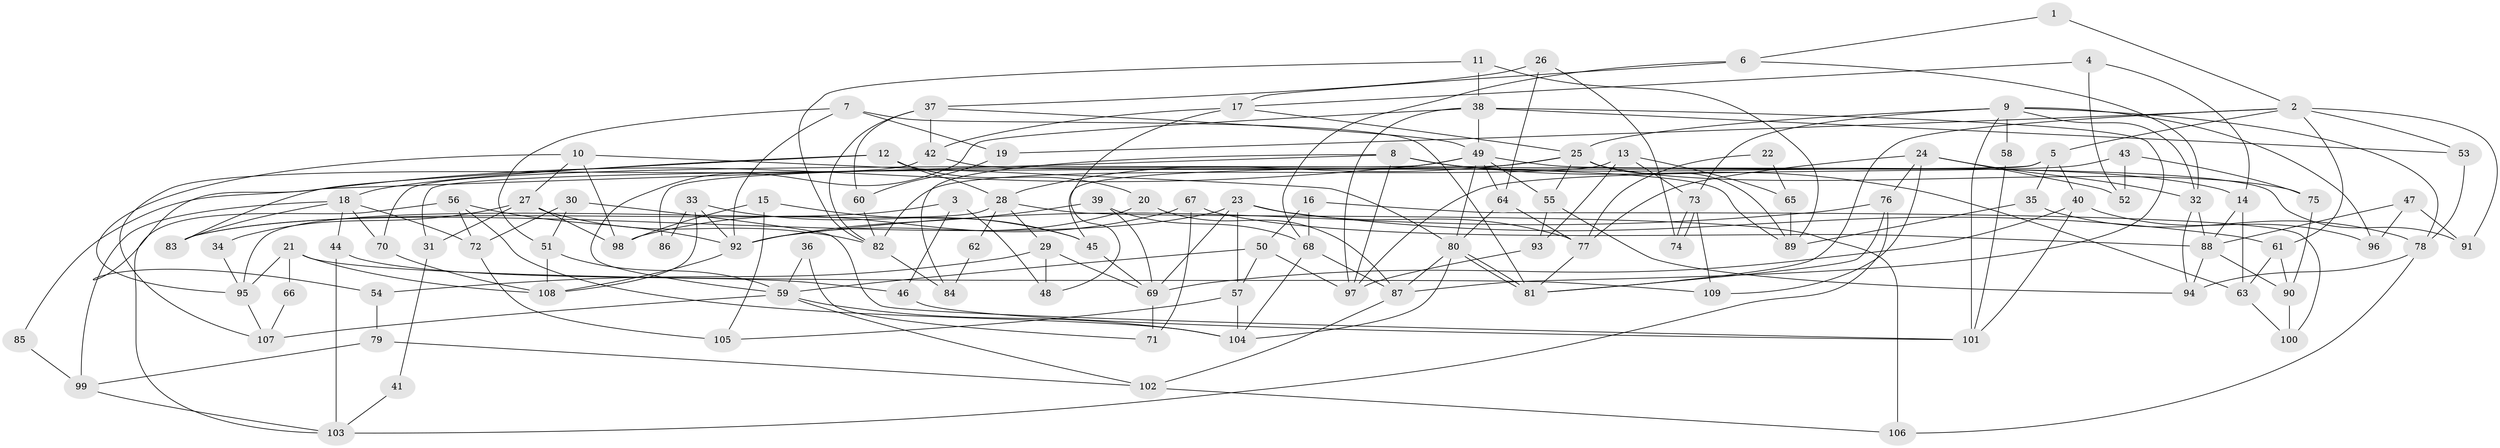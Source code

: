 // coarse degree distribution, {3: 0.22077922077922077, 10: 0.012987012987012988, 4: 0.2597402597402597, 6: 0.14285714285714285, 5: 0.2077922077922078, 2: 0.06493506493506493, 8: 0.025974025974025976, 7: 0.05194805194805195, 11: 0.012987012987012988}
// Generated by graph-tools (version 1.1) at 2025/37/03/04/25 23:37:13]
// undirected, 109 vertices, 218 edges
graph export_dot {
  node [color=gray90,style=filled];
  1;
  2;
  3;
  4;
  5;
  6;
  7;
  8;
  9;
  10;
  11;
  12;
  13;
  14;
  15;
  16;
  17;
  18;
  19;
  20;
  21;
  22;
  23;
  24;
  25;
  26;
  27;
  28;
  29;
  30;
  31;
  32;
  33;
  34;
  35;
  36;
  37;
  38;
  39;
  40;
  41;
  42;
  43;
  44;
  45;
  46;
  47;
  48;
  49;
  50;
  51;
  52;
  53;
  54;
  55;
  56;
  57;
  58;
  59;
  60;
  61;
  62;
  63;
  64;
  65;
  66;
  67;
  68;
  69;
  70;
  71;
  72;
  73;
  74;
  75;
  76;
  77;
  78;
  79;
  80;
  81;
  82;
  83;
  84;
  85;
  86;
  87;
  88;
  89;
  90;
  91;
  92;
  93;
  94;
  95;
  96;
  97;
  98;
  99;
  100;
  101;
  102;
  103;
  104;
  105;
  106;
  107;
  108;
  109;
  1 -- 2;
  1 -- 6;
  2 -- 5;
  2 -- 81;
  2 -- 19;
  2 -- 53;
  2 -- 61;
  2 -- 91;
  3 -- 46;
  3 -- 83;
  3 -- 48;
  4 -- 17;
  4 -- 14;
  4 -- 52;
  5 -- 35;
  5 -- 40;
  5 -- 31;
  5 -- 45;
  6 -- 32;
  6 -- 17;
  6 -- 68;
  7 -- 51;
  7 -- 92;
  7 -- 19;
  7 -- 81;
  8 -- 97;
  8 -- 63;
  8 -- 14;
  8 -- 54;
  8 -- 84;
  9 -- 25;
  9 -- 78;
  9 -- 32;
  9 -- 58;
  9 -- 73;
  9 -- 96;
  9 -- 101;
  10 -- 27;
  10 -- 80;
  10 -- 95;
  10 -- 98;
  11 -- 38;
  11 -- 89;
  11 -- 82;
  12 -- 20;
  12 -- 28;
  12 -- 18;
  12 -- 83;
  13 -- 82;
  13 -- 73;
  13 -- 65;
  13 -- 93;
  14 -- 88;
  14 -- 63;
  15 -- 45;
  15 -- 105;
  15 -- 98;
  16 -- 50;
  16 -- 68;
  16 -- 100;
  17 -- 48;
  17 -- 42;
  17 -- 25;
  18 -- 83;
  18 -- 44;
  18 -- 70;
  18 -- 72;
  18 -- 99;
  19 -- 60;
  20 -- 87;
  20 -- 92;
  21 -- 95;
  21 -- 109;
  21 -- 66;
  21 -- 108;
  22 -- 65;
  22 -- 77;
  23 -- 77;
  23 -- 61;
  23 -- 57;
  23 -- 69;
  23 -- 83;
  24 -- 32;
  24 -- 76;
  24 -- 52;
  24 -- 77;
  24 -- 109;
  25 -- 70;
  25 -- 28;
  25 -- 55;
  25 -- 75;
  25 -- 89;
  26 -- 37;
  26 -- 64;
  26 -- 74;
  27 -- 82;
  27 -- 98;
  27 -- 31;
  27 -- 34;
  28 -- 106;
  28 -- 29;
  28 -- 62;
  28 -- 95;
  29 -- 69;
  29 -- 48;
  29 -- 54;
  30 -- 51;
  30 -- 72;
  30 -- 101;
  31 -- 41;
  32 -- 94;
  32 -- 88;
  33 -- 92;
  33 -- 45;
  33 -- 86;
  33 -- 108;
  34 -- 95;
  35 -- 78;
  35 -- 89;
  36 -- 71;
  36 -- 59;
  37 -- 60;
  37 -- 49;
  37 -- 42;
  37 -- 82;
  38 -- 97;
  38 -- 87;
  38 -- 49;
  38 -- 53;
  38 -- 59;
  39 -- 68;
  39 -- 92;
  39 -- 69;
  40 -- 69;
  40 -- 101;
  40 -- 96;
  41 -- 103;
  42 -- 107;
  42 -- 89;
  43 -- 75;
  43 -- 52;
  43 -- 97;
  44 -- 103;
  44 -- 46;
  45 -- 69;
  46 -- 101;
  47 -- 91;
  47 -- 96;
  47 -- 88;
  49 -- 64;
  49 -- 55;
  49 -- 80;
  49 -- 85;
  49 -- 86;
  49 -- 91;
  50 -- 59;
  50 -- 97;
  50 -- 57;
  51 -- 59;
  51 -- 108;
  53 -- 78;
  54 -- 79;
  55 -- 93;
  55 -- 94;
  56 -- 104;
  56 -- 103;
  56 -- 72;
  56 -- 92;
  57 -- 104;
  57 -- 105;
  58 -- 101;
  59 -- 104;
  59 -- 102;
  59 -- 107;
  60 -- 82;
  61 -- 63;
  61 -- 90;
  62 -- 84;
  63 -- 100;
  64 -- 77;
  64 -- 80;
  65 -- 89;
  66 -- 107;
  67 -- 98;
  67 -- 88;
  67 -- 71;
  68 -- 104;
  68 -- 87;
  69 -- 71;
  70 -- 108;
  72 -- 105;
  73 -- 74;
  73 -- 74;
  73 -- 109;
  75 -- 90;
  76 -- 81;
  76 -- 92;
  76 -- 103;
  77 -- 81;
  78 -- 94;
  78 -- 106;
  79 -- 102;
  79 -- 99;
  80 -- 81;
  80 -- 81;
  80 -- 87;
  80 -- 104;
  82 -- 84;
  85 -- 99;
  87 -- 102;
  88 -- 90;
  88 -- 94;
  90 -- 100;
  92 -- 108;
  93 -- 97;
  95 -- 107;
  99 -- 103;
  102 -- 106;
}
